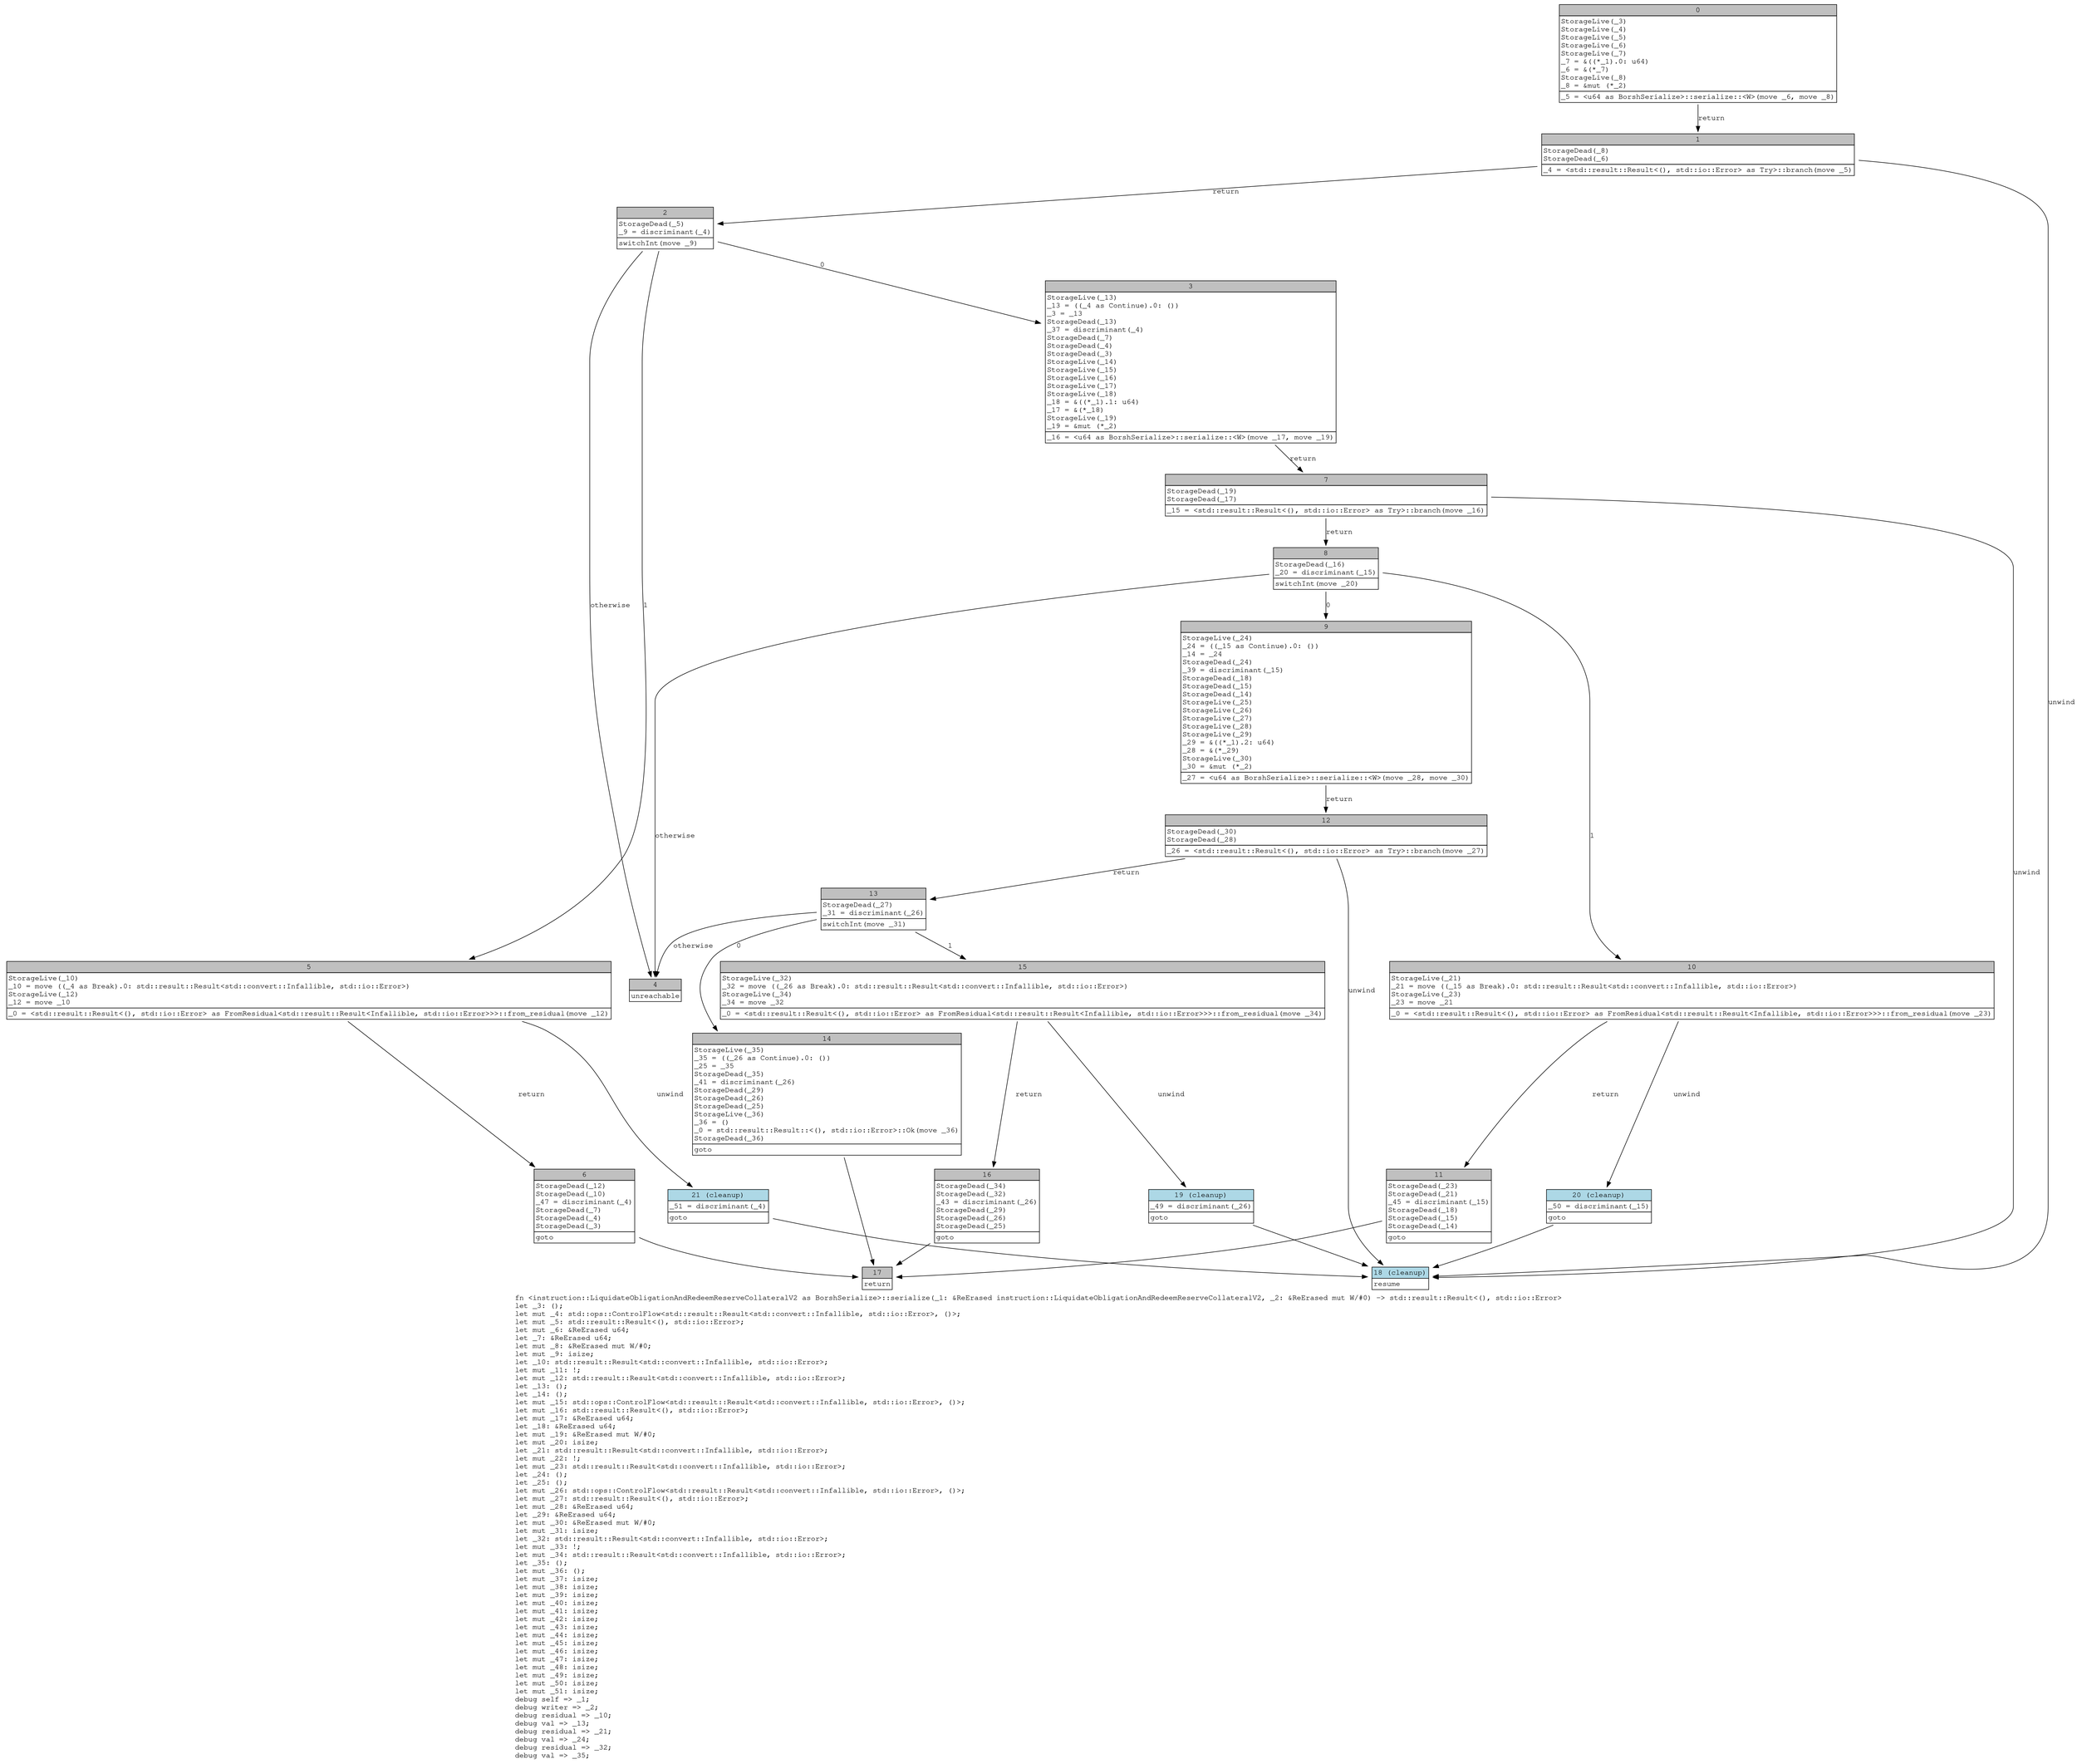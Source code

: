 digraph Mir_0_13554 {
    graph [fontname="Courier, monospace"];
    node [fontname="Courier, monospace"];
    edge [fontname="Courier, monospace"];
    label=<fn &lt;instruction::LiquidateObligationAndRedeemReserveCollateralV2 as BorshSerialize&gt;::serialize(_1: &amp;ReErased instruction::LiquidateObligationAndRedeemReserveCollateralV2, _2: &amp;ReErased mut W/#0) -&gt; std::result::Result&lt;(), std::io::Error&gt;<br align="left"/>let _3: ();<br align="left"/>let mut _4: std::ops::ControlFlow&lt;std::result::Result&lt;std::convert::Infallible, std::io::Error&gt;, ()&gt;;<br align="left"/>let mut _5: std::result::Result&lt;(), std::io::Error&gt;;<br align="left"/>let mut _6: &amp;ReErased u64;<br align="left"/>let _7: &amp;ReErased u64;<br align="left"/>let mut _8: &amp;ReErased mut W/#0;<br align="left"/>let mut _9: isize;<br align="left"/>let _10: std::result::Result&lt;std::convert::Infallible, std::io::Error&gt;;<br align="left"/>let mut _11: !;<br align="left"/>let mut _12: std::result::Result&lt;std::convert::Infallible, std::io::Error&gt;;<br align="left"/>let _13: ();<br align="left"/>let _14: ();<br align="left"/>let mut _15: std::ops::ControlFlow&lt;std::result::Result&lt;std::convert::Infallible, std::io::Error&gt;, ()&gt;;<br align="left"/>let mut _16: std::result::Result&lt;(), std::io::Error&gt;;<br align="left"/>let mut _17: &amp;ReErased u64;<br align="left"/>let _18: &amp;ReErased u64;<br align="left"/>let mut _19: &amp;ReErased mut W/#0;<br align="left"/>let mut _20: isize;<br align="left"/>let _21: std::result::Result&lt;std::convert::Infallible, std::io::Error&gt;;<br align="left"/>let mut _22: !;<br align="left"/>let mut _23: std::result::Result&lt;std::convert::Infallible, std::io::Error&gt;;<br align="left"/>let _24: ();<br align="left"/>let _25: ();<br align="left"/>let mut _26: std::ops::ControlFlow&lt;std::result::Result&lt;std::convert::Infallible, std::io::Error&gt;, ()&gt;;<br align="left"/>let mut _27: std::result::Result&lt;(), std::io::Error&gt;;<br align="left"/>let mut _28: &amp;ReErased u64;<br align="left"/>let _29: &amp;ReErased u64;<br align="left"/>let mut _30: &amp;ReErased mut W/#0;<br align="left"/>let mut _31: isize;<br align="left"/>let _32: std::result::Result&lt;std::convert::Infallible, std::io::Error&gt;;<br align="left"/>let mut _33: !;<br align="left"/>let mut _34: std::result::Result&lt;std::convert::Infallible, std::io::Error&gt;;<br align="left"/>let _35: ();<br align="left"/>let mut _36: ();<br align="left"/>let mut _37: isize;<br align="left"/>let mut _38: isize;<br align="left"/>let mut _39: isize;<br align="left"/>let mut _40: isize;<br align="left"/>let mut _41: isize;<br align="left"/>let mut _42: isize;<br align="left"/>let mut _43: isize;<br align="left"/>let mut _44: isize;<br align="left"/>let mut _45: isize;<br align="left"/>let mut _46: isize;<br align="left"/>let mut _47: isize;<br align="left"/>let mut _48: isize;<br align="left"/>let mut _49: isize;<br align="left"/>let mut _50: isize;<br align="left"/>let mut _51: isize;<br align="left"/>debug self =&gt; _1;<br align="left"/>debug writer =&gt; _2;<br align="left"/>debug residual =&gt; _10;<br align="left"/>debug val =&gt; _13;<br align="left"/>debug residual =&gt; _21;<br align="left"/>debug val =&gt; _24;<br align="left"/>debug residual =&gt; _32;<br align="left"/>debug val =&gt; _35;<br align="left"/>>;
    bb0__0_13554 [shape="none", label=<<table border="0" cellborder="1" cellspacing="0"><tr><td bgcolor="gray" align="center" colspan="1">0</td></tr><tr><td align="left" balign="left">StorageLive(_3)<br/>StorageLive(_4)<br/>StorageLive(_5)<br/>StorageLive(_6)<br/>StorageLive(_7)<br/>_7 = &amp;((*_1).0: u64)<br/>_6 = &amp;(*_7)<br/>StorageLive(_8)<br/>_8 = &amp;mut (*_2)<br/></td></tr><tr><td align="left">_5 = &lt;u64 as BorshSerialize&gt;::serialize::&lt;W&gt;(move _6, move _8)</td></tr></table>>];
    bb1__0_13554 [shape="none", label=<<table border="0" cellborder="1" cellspacing="0"><tr><td bgcolor="gray" align="center" colspan="1">1</td></tr><tr><td align="left" balign="left">StorageDead(_8)<br/>StorageDead(_6)<br/></td></tr><tr><td align="left">_4 = &lt;std::result::Result&lt;(), std::io::Error&gt; as Try&gt;::branch(move _5)</td></tr></table>>];
    bb2__0_13554 [shape="none", label=<<table border="0" cellborder="1" cellspacing="0"><tr><td bgcolor="gray" align="center" colspan="1">2</td></tr><tr><td align="left" balign="left">StorageDead(_5)<br/>_9 = discriminant(_4)<br/></td></tr><tr><td align="left">switchInt(move _9)</td></tr></table>>];
    bb3__0_13554 [shape="none", label=<<table border="0" cellborder="1" cellspacing="0"><tr><td bgcolor="gray" align="center" colspan="1">3</td></tr><tr><td align="left" balign="left">StorageLive(_13)<br/>_13 = ((_4 as Continue).0: ())<br/>_3 = _13<br/>StorageDead(_13)<br/>_37 = discriminant(_4)<br/>StorageDead(_7)<br/>StorageDead(_4)<br/>StorageDead(_3)<br/>StorageLive(_14)<br/>StorageLive(_15)<br/>StorageLive(_16)<br/>StorageLive(_17)<br/>StorageLive(_18)<br/>_18 = &amp;((*_1).1: u64)<br/>_17 = &amp;(*_18)<br/>StorageLive(_19)<br/>_19 = &amp;mut (*_2)<br/></td></tr><tr><td align="left">_16 = &lt;u64 as BorshSerialize&gt;::serialize::&lt;W&gt;(move _17, move _19)</td></tr></table>>];
    bb4__0_13554 [shape="none", label=<<table border="0" cellborder="1" cellspacing="0"><tr><td bgcolor="gray" align="center" colspan="1">4</td></tr><tr><td align="left">unreachable</td></tr></table>>];
    bb5__0_13554 [shape="none", label=<<table border="0" cellborder="1" cellspacing="0"><tr><td bgcolor="gray" align="center" colspan="1">5</td></tr><tr><td align="left" balign="left">StorageLive(_10)<br/>_10 = move ((_4 as Break).0: std::result::Result&lt;std::convert::Infallible, std::io::Error&gt;)<br/>StorageLive(_12)<br/>_12 = move _10<br/></td></tr><tr><td align="left">_0 = &lt;std::result::Result&lt;(), std::io::Error&gt; as FromResidual&lt;std::result::Result&lt;Infallible, std::io::Error&gt;&gt;&gt;::from_residual(move _12)</td></tr></table>>];
    bb6__0_13554 [shape="none", label=<<table border="0" cellborder="1" cellspacing="0"><tr><td bgcolor="gray" align="center" colspan="1">6</td></tr><tr><td align="left" balign="left">StorageDead(_12)<br/>StorageDead(_10)<br/>_47 = discriminant(_4)<br/>StorageDead(_7)<br/>StorageDead(_4)<br/>StorageDead(_3)<br/></td></tr><tr><td align="left">goto</td></tr></table>>];
    bb7__0_13554 [shape="none", label=<<table border="0" cellborder="1" cellspacing="0"><tr><td bgcolor="gray" align="center" colspan="1">7</td></tr><tr><td align="left" balign="left">StorageDead(_19)<br/>StorageDead(_17)<br/></td></tr><tr><td align="left">_15 = &lt;std::result::Result&lt;(), std::io::Error&gt; as Try&gt;::branch(move _16)</td></tr></table>>];
    bb8__0_13554 [shape="none", label=<<table border="0" cellborder="1" cellspacing="0"><tr><td bgcolor="gray" align="center" colspan="1">8</td></tr><tr><td align="left" balign="left">StorageDead(_16)<br/>_20 = discriminant(_15)<br/></td></tr><tr><td align="left">switchInt(move _20)</td></tr></table>>];
    bb9__0_13554 [shape="none", label=<<table border="0" cellborder="1" cellspacing="0"><tr><td bgcolor="gray" align="center" colspan="1">9</td></tr><tr><td align="left" balign="left">StorageLive(_24)<br/>_24 = ((_15 as Continue).0: ())<br/>_14 = _24<br/>StorageDead(_24)<br/>_39 = discriminant(_15)<br/>StorageDead(_18)<br/>StorageDead(_15)<br/>StorageDead(_14)<br/>StorageLive(_25)<br/>StorageLive(_26)<br/>StorageLive(_27)<br/>StorageLive(_28)<br/>StorageLive(_29)<br/>_29 = &amp;((*_1).2: u64)<br/>_28 = &amp;(*_29)<br/>StorageLive(_30)<br/>_30 = &amp;mut (*_2)<br/></td></tr><tr><td align="left">_27 = &lt;u64 as BorshSerialize&gt;::serialize::&lt;W&gt;(move _28, move _30)</td></tr></table>>];
    bb10__0_13554 [shape="none", label=<<table border="0" cellborder="1" cellspacing="0"><tr><td bgcolor="gray" align="center" colspan="1">10</td></tr><tr><td align="left" balign="left">StorageLive(_21)<br/>_21 = move ((_15 as Break).0: std::result::Result&lt;std::convert::Infallible, std::io::Error&gt;)<br/>StorageLive(_23)<br/>_23 = move _21<br/></td></tr><tr><td align="left">_0 = &lt;std::result::Result&lt;(), std::io::Error&gt; as FromResidual&lt;std::result::Result&lt;Infallible, std::io::Error&gt;&gt;&gt;::from_residual(move _23)</td></tr></table>>];
    bb11__0_13554 [shape="none", label=<<table border="0" cellborder="1" cellspacing="0"><tr><td bgcolor="gray" align="center" colspan="1">11</td></tr><tr><td align="left" balign="left">StorageDead(_23)<br/>StorageDead(_21)<br/>_45 = discriminant(_15)<br/>StorageDead(_18)<br/>StorageDead(_15)<br/>StorageDead(_14)<br/></td></tr><tr><td align="left">goto</td></tr></table>>];
    bb12__0_13554 [shape="none", label=<<table border="0" cellborder="1" cellspacing="0"><tr><td bgcolor="gray" align="center" colspan="1">12</td></tr><tr><td align="left" balign="left">StorageDead(_30)<br/>StorageDead(_28)<br/></td></tr><tr><td align="left">_26 = &lt;std::result::Result&lt;(), std::io::Error&gt; as Try&gt;::branch(move _27)</td></tr></table>>];
    bb13__0_13554 [shape="none", label=<<table border="0" cellborder="1" cellspacing="0"><tr><td bgcolor="gray" align="center" colspan="1">13</td></tr><tr><td align="left" balign="left">StorageDead(_27)<br/>_31 = discriminant(_26)<br/></td></tr><tr><td align="left">switchInt(move _31)</td></tr></table>>];
    bb14__0_13554 [shape="none", label=<<table border="0" cellborder="1" cellspacing="0"><tr><td bgcolor="gray" align="center" colspan="1">14</td></tr><tr><td align="left" balign="left">StorageLive(_35)<br/>_35 = ((_26 as Continue).0: ())<br/>_25 = _35<br/>StorageDead(_35)<br/>_41 = discriminant(_26)<br/>StorageDead(_29)<br/>StorageDead(_26)<br/>StorageDead(_25)<br/>StorageLive(_36)<br/>_36 = ()<br/>_0 = std::result::Result::&lt;(), std::io::Error&gt;::Ok(move _36)<br/>StorageDead(_36)<br/></td></tr><tr><td align="left">goto</td></tr></table>>];
    bb15__0_13554 [shape="none", label=<<table border="0" cellborder="1" cellspacing="0"><tr><td bgcolor="gray" align="center" colspan="1">15</td></tr><tr><td align="left" balign="left">StorageLive(_32)<br/>_32 = move ((_26 as Break).0: std::result::Result&lt;std::convert::Infallible, std::io::Error&gt;)<br/>StorageLive(_34)<br/>_34 = move _32<br/></td></tr><tr><td align="left">_0 = &lt;std::result::Result&lt;(), std::io::Error&gt; as FromResidual&lt;std::result::Result&lt;Infallible, std::io::Error&gt;&gt;&gt;::from_residual(move _34)</td></tr></table>>];
    bb16__0_13554 [shape="none", label=<<table border="0" cellborder="1" cellspacing="0"><tr><td bgcolor="gray" align="center" colspan="1">16</td></tr><tr><td align="left" balign="left">StorageDead(_34)<br/>StorageDead(_32)<br/>_43 = discriminant(_26)<br/>StorageDead(_29)<br/>StorageDead(_26)<br/>StorageDead(_25)<br/></td></tr><tr><td align="left">goto</td></tr></table>>];
    bb17__0_13554 [shape="none", label=<<table border="0" cellborder="1" cellspacing="0"><tr><td bgcolor="gray" align="center" colspan="1">17</td></tr><tr><td align="left">return</td></tr></table>>];
    bb18__0_13554 [shape="none", label=<<table border="0" cellborder="1" cellspacing="0"><tr><td bgcolor="lightblue" align="center" colspan="1">18 (cleanup)</td></tr><tr><td align="left">resume</td></tr></table>>];
    bb19__0_13554 [shape="none", label=<<table border="0" cellborder="1" cellspacing="0"><tr><td bgcolor="lightblue" align="center" colspan="1">19 (cleanup)</td></tr><tr><td align="left" balign="left">_49 = discriminant(_26)<br/></td></tr><tr><td align="left">goto</td></tr></table>>];
    bb20__0_13554 [shape="none", label=<<table border="0" cellborder="1" cellspacing="0"><tr><td bgcolor="lightblue" align="center" colspan="1">20 (cleanup)</td></tr><tr><td align="left" balign="left">_50 = discriminant(_15)<br/></td></tr><tr><td align="left">goto</td></tr></table>>];
    bb21__0_13554 [shape="none", label=<<table border="0" cellborder="1" cellspacing="0"><tr><td bgcolor="lightblue" align="center" colspan="1">21 (cleanup)</td></tr><tr><td align="left" balign="left">_51 = discriminant(_4)<br/></td></tr><tr><td align="left">goto</td></tr></table>>];
    bb0__0_13554 -> bb1__0_13554 [label="return"];
    bb1__0_13554 -> bb2__0_13554 [label="return"];
    bb1__0_13554 -> bb18__0_13554 [label="unwind"];
    bb2__0_13554 -> bb3__0_13554 [label="0"];
    bb2__0_13554 -> bb5__0_13554 [label="1"];
    bb2__0_13554 -> bb4__0_13554 [label="otherwise"];
    bb3__0_13554 -> bb7__0_13554 [label="return"];
    bb5__0_13554 -> bb6__0_13554 [label="return"];
    bb5__0_13554 -> bb21__0_13554 [label="unwind"];
    bb6__0_13554 -> bb17__0_13554 [label=""];
    bb7__0_13554 -> bb8__0_13554 [label="return"];
    bb7__0_13554 -> bb18__0_13554 [label="unwind"];
    bb8__0_13554 -> bb9__0_13554 [label="0"];
    bb8__0_13554 -> bb10__0_13554 [label="1"];
    bb8__0_13554 -> bb4__0_13554 [label="otherwise"];
    bb9__0_13554 -> bb12__0_13554 [label="return"];
    bb10__0_13554 -> bb11__0_13554 [label="return"];
    bb10__0_13554 -> bb20__0_13554 [label="unwind"];
    bb11__0_13554 -> bb17__0_13554 [label=""];
    bb12__0_13554 -> bb13__0_13554 [label="return"];
    bb12__0_13554 -> bb18__0_13554 [label="unwind"];
    bb13__0_13554 -> bb14__0_13554 [label="0"];
    bb13__0_13554 -> bb15__0_13554 [label="1"];
    bb13__0_13554 -> bb4__0_13554 [label="otherwise"];
    bb14__0_13554 -> bb17__0_13554 [label=""];
    bb15__0_13554 -> bb16__0_13554 [label="return"];
    bb15__0_13554 -> bb19__0_13554 [label="unwind"];
    bb16__0_13554 -> bb17__0_13554 [label=""];
    bb19__0_13554 -> bb18__0_13554 [label=""];
    bb20__0_13554 -> bb18__0_13554 [label=""];
    bb21__0_13554 -> bb18__0_13554 [label=""];
}
